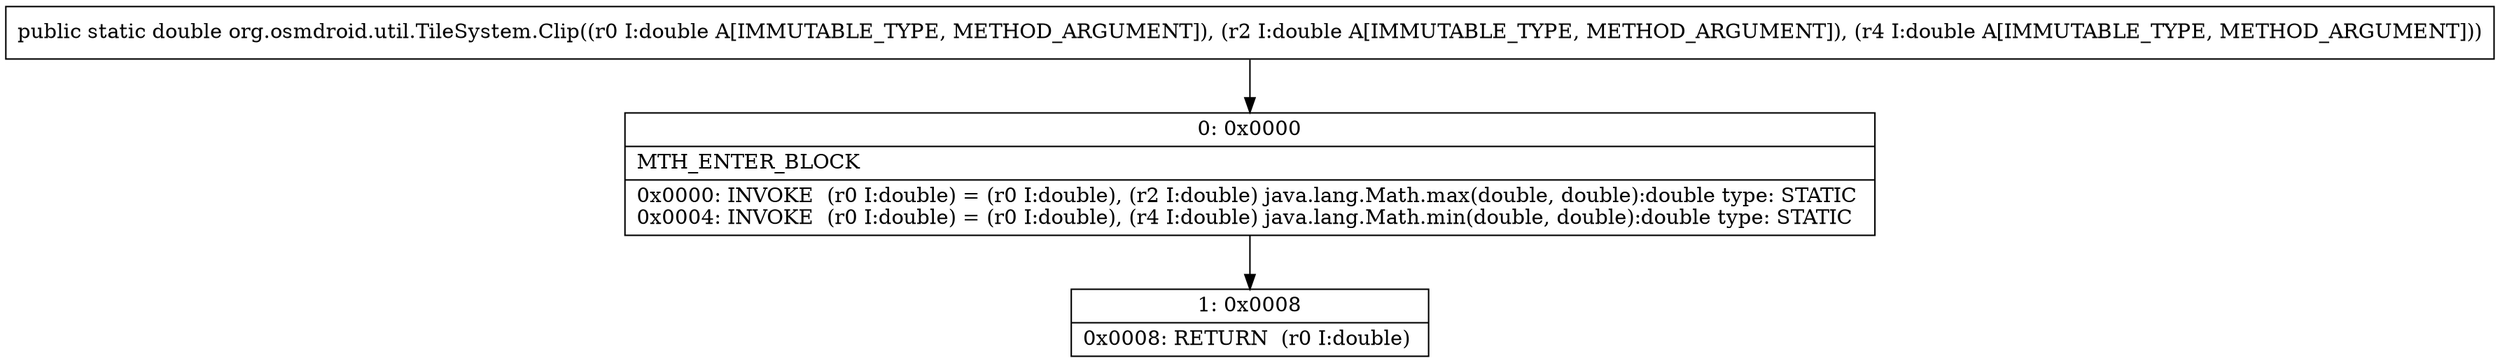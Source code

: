 digraph "CFG fororg.osmdroid.util.TileSystem.Clip(DDD)D" {
Node_0 [shape=record,label="{0\:\ 0x0000|MTH_ENTER_BLOCK\l|0x0000: INVOKE  (r0 I:double) = (r0 I:double), (r2 I:double) java.lang.Math.max(double, double):double type: STATIC \l0x0004: INVOKE  (r0 I:double) = (r0 I:double), (r4 I:double) java.lang.Math.min(double, double):double type: STATIC \l}"];
Node_1 [shape=record,label="{1\:\ 0x0008|0x0008: RETURN  (r0 I:double) \l}"];
MethodNode[shape=record,label="{public static double org.osmdroid.util.TileSystem.Clip((r0 I:double A[IMMUTABLE_TYPE, METHOD_ARGUMENT]), (r2 I:double A[IMMUTABLE_TYPE, METHOD_ARGUMENT]), (r4 I:double A[IMMUTABLE_TYPE, METHOD_ARGUMENT])) }"];
MethodNode -> Node_0;
Node_0 -> Node_1;
}

